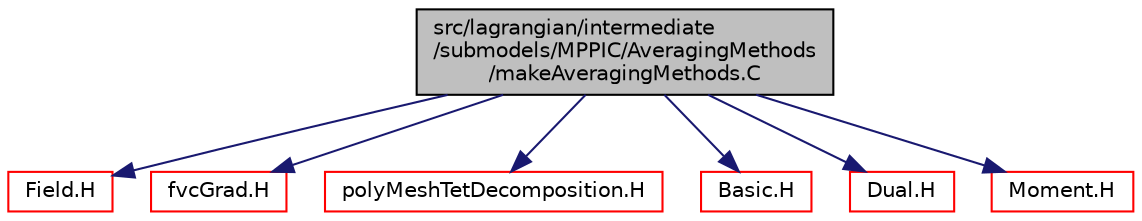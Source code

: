 digraph "src/lagrangian/intermediate/submodels/MPPIC/AveragingMethods/makeAveragingMethods.C"
{
  bgcolor="transparent";
  edge [fontname="Helvetica",fontsize="10",labelfontname="Helvetica",labelfontsize="10"];
  node [fontname="Helvetica",fontsize="10",shape=record];
  Node1 [label="src/lagrangian/intermediate\l/submodels/MPPIC/AveragingMethods\l/makeAveragingMethods.C",height=0.2,width=0.4,color="black", fillcolor="grey75", style="filled", fontcolor="black"];
  Node1 -> Node2 [color="midnightblue",fontsize="10",style="solid",fontname="Helvetica"];
  Node2 [label="Field.H",height=0.2,width=0.4,color="red",URL="$a08065.html"];
  Node1 -> Node3 [color="midnightblue",fontsize="10",style="solid",fontname="Helvetica"];
  Node3 [label="fvcGrad.H",height=0.2,width=0.4,color="red",URL="$a05813.html",tooltip="Calculate the gradient of the given field. "];
  Node1 -> Node4 [color="midnightblue",fontsize="10",style="solid",fontname="Helvetica"];
  Node4 [label="polyMeshTetDecomposition.H",height=0.2,width=0.4,color="red",URL="$a08773.html"];
  Node1 -> Node5 [color="midnightblue",fontsize="10",style="solid",fontname="Helvetica"];
  Node5 [label="Basic.H",height=0.2,width=0.4,color="red",URL="$a06872.html"];
  Node1 -> Node6 [color="midnightblue",fontsize="10",style="solid",fontname="Helvetica"];
  Node6 [label="Dual.H",height=0.2,width=0.4,color="red",URL="$a06874.html"];
  Node1 -> Node7 [color="midnightblue",fontsize="10",style="solid",fontname="Helvetica"];
  Node7 [label="Moment.H",height=0.2,width=0.4,color="red",URL="$a06877.html"];
}
